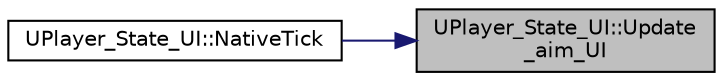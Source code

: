 digraph "UPlayer_State_UI::Update_aim_UI"
{
 // LATEX_PDF_SIZE
  edge [fontname="Helvetica",fontsize="10",labelfontname="Helvetica",labelfontsize="10"];
  node [fontname="Helvetica",fontsize="10",shape=record];
  rankdir="RL";
  Node1 [label="UPlayer_State_UI::Update\l_aim_UI",height=0.2,width=0.4,color="black", fillcolor="grey75", style="filled", fontcolor="black",tooltip="조준선 갱신"];
  Node1 -> Node2 [dir="back",color="midnightblue",fontsize="10",style="solid"];
  Node2 [label="UPlayer_State_UI::NativeTick",height=0.2,width=0.4,color="black", fillcolor="white", style="filled",URL="$class_u_player___state___u_i.html#a5301c2cca102ff9fe3186b388673f226",tooltip=" "];
}
